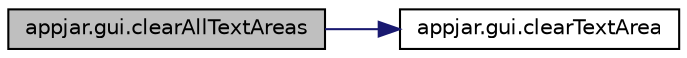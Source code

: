 digraph "appjar.gui.clearAllTextAreas"
{
  edge [fontname="Helvetica",fontsize="10",labelfontname="Helvetica",labelfontsize="10"];
  node [fontname="Helvetica",fontsize="10",shape=record];
  rankdir="LR";
  Node935 [label="appjar.gui.clearAllTextAreas",height=0.2,width=0.4,color="black", fillcolor="grey75", style="filled", fontcolor="black"];
  Node935 -> Node936 [color="midnightblue",fontsize="10",style="solid",fontname="Helvetica"];
  Node936 [label="appjar.gui.clearTextArea",height=0.2,width=0.4,color="black", fillcolor="white", style="filled",URL="$classappjar_1_1gui.html#ada8714b878a9db8801766b9209c2fe21"];
}
